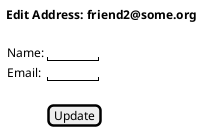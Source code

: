 ' Copyright 2017, 2018 Reahl Software Services (Pty) Ltd. All rights reserved.

@startuml
!include ../../../base.iuml

@startsalt
{

<b>Edit Address: friend2@some.org </b>
.
{
Name: | "      "
Email: | "      "
.
. | [Update]
}

}
@endsalt



@enduml
